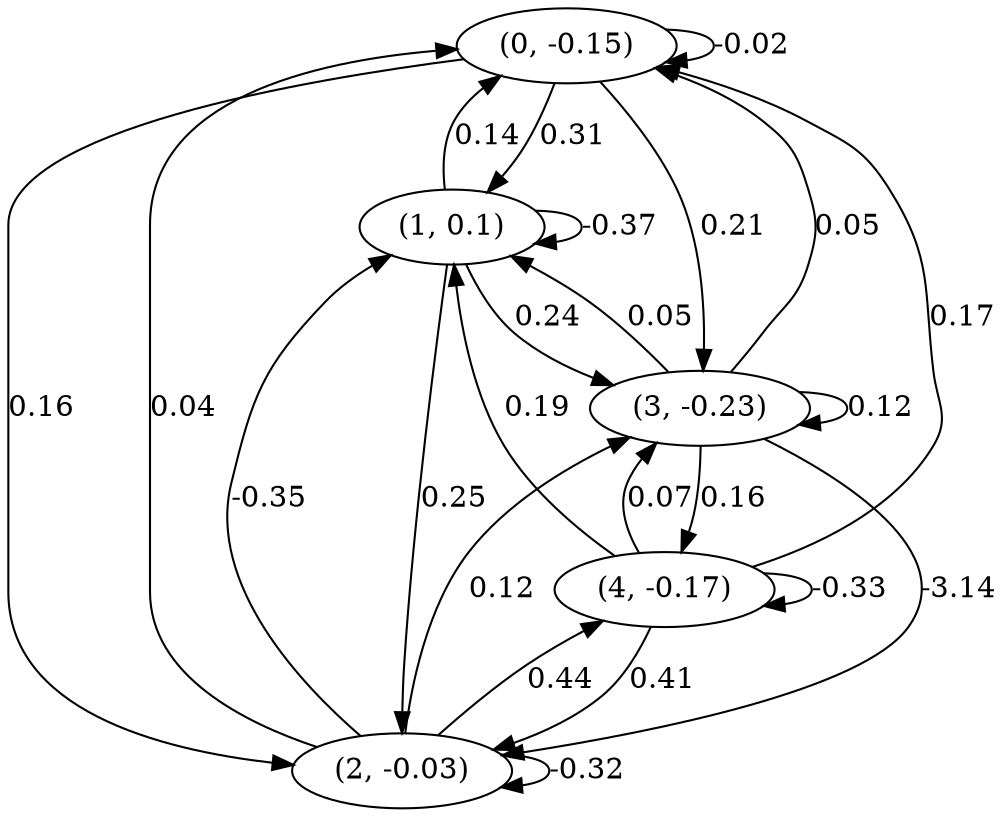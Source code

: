 digraph {
    0 [ label = "(0, -0.15)" ]
    1 [ label = "(1, 0.1)" ]
    2 [ label = "(2, -0.03)" ]
    3 [ label = "(3, -0.23)" ]
    4 [ label = "(4, -0.17)" ]
    0 -> 0 [ label = "-0.02" ]
    1 -> 1 [ label = "-0.37" ]
    2 -> 2 [ label = "-0.32" ]
    3 -> 3 [ label = "0.12" ]
    4 -> 4 [ label = "-0.33" ]
    1 -> 0 [ label = "0.14" ]
    2 -> 0 [ label = "0.04" ]
    3 -> 0 [ label = "0.05" ]
    4 -> 0 [ label = "0.17" ]
    0 -> 1 [ label = "0.31" ]
    2 -> 1 [ label = "-0.35" ]
    3 -> 1 [ label = "0.05" ]
    4 -> 1 [ label = "0.19" ]
    0 -> 2 [ label = "0.16" ]
    1 -> 2 [ label = "0.25" ]
    3 -> 2 [ label = "-3.14" ]
    4 -> 2 [ label = "0.41" ]
    0 -> 3 [ label = "0.21" ]
    1 -> 3 [ label = "0.24" ]
    2 -> 3 [ label = "0.12" ]
    4 -> 3 [ label = "0.07" ]
    2 -> 4 [ label = "0.44" ]
    3 -> 4 [ label = "0.16" ]
}


